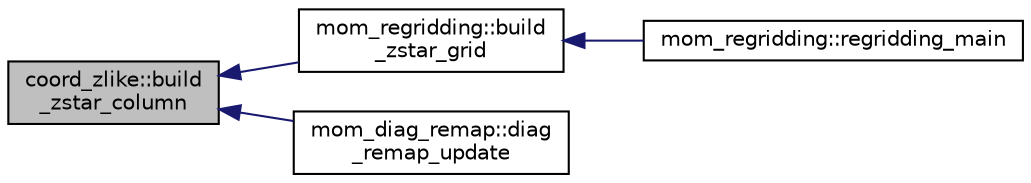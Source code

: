 digraph "coord_zlike::build_zstar_column"
{
 // INTERACTIVE_SVG=YES
  edge [fontname="Helvetica",fontsize="10",labelfontname="Helvetica",labelfontsize="10"];
  node [fontname="Helvetica",fontsize="10",shape=record];
  rankdir="LR";
  Node1 [label="coord_zlike::build\l_zstar_column",height=0.2,width=0.4,color="black", fillcolor="grey75", style="filled", fontcolor="black"];
  Node1 -> Node2 [dir="back",color="midnightblue",fontsize="10",style="solid",fontname="Helvetica"];
  Node2 [label="mom_regridding::build\l_zstar_grid",height=0.2,width=0.4,color="black", fillcolor="white", style="filled",URL="$namespacemom__regridding.html#a55e6873a74355daea004d39c452e0069",tooltip="Builds a z*-ccordinate grid with partial steps (Adcroft and Campin, 2004). z* is defined as z* = (z-e..."];
  Node2 -> Node3 [dir="back",color="midnightblue",fontsize="10",style="solid",fontname="Helvetica"];
  Node3 [label="mom_regridding::regridding_main",height=0.2,width=0.4,color="black", fillcolor="white", style="filled",URL="$namespacemom__regridding.html#ab354fe3423a39fef6f2b66f409b1682c"];
  Node1 -> Node4 [dir="back",color="midnightblue",fontsize="10",style="solid",fontname="Helvetica"];
  Node4 [label="mom_diag_remap::diag\l_remap_update",height=0.2,width=0.4,color="black", fillcolor="white", style="filled",URL="$namespacemom__diag__remap.html#a1fb71d2982777f33bcbf183187e1819b",tooltip="Build/update target vertical grids for diagnostic remapping. "];
}
